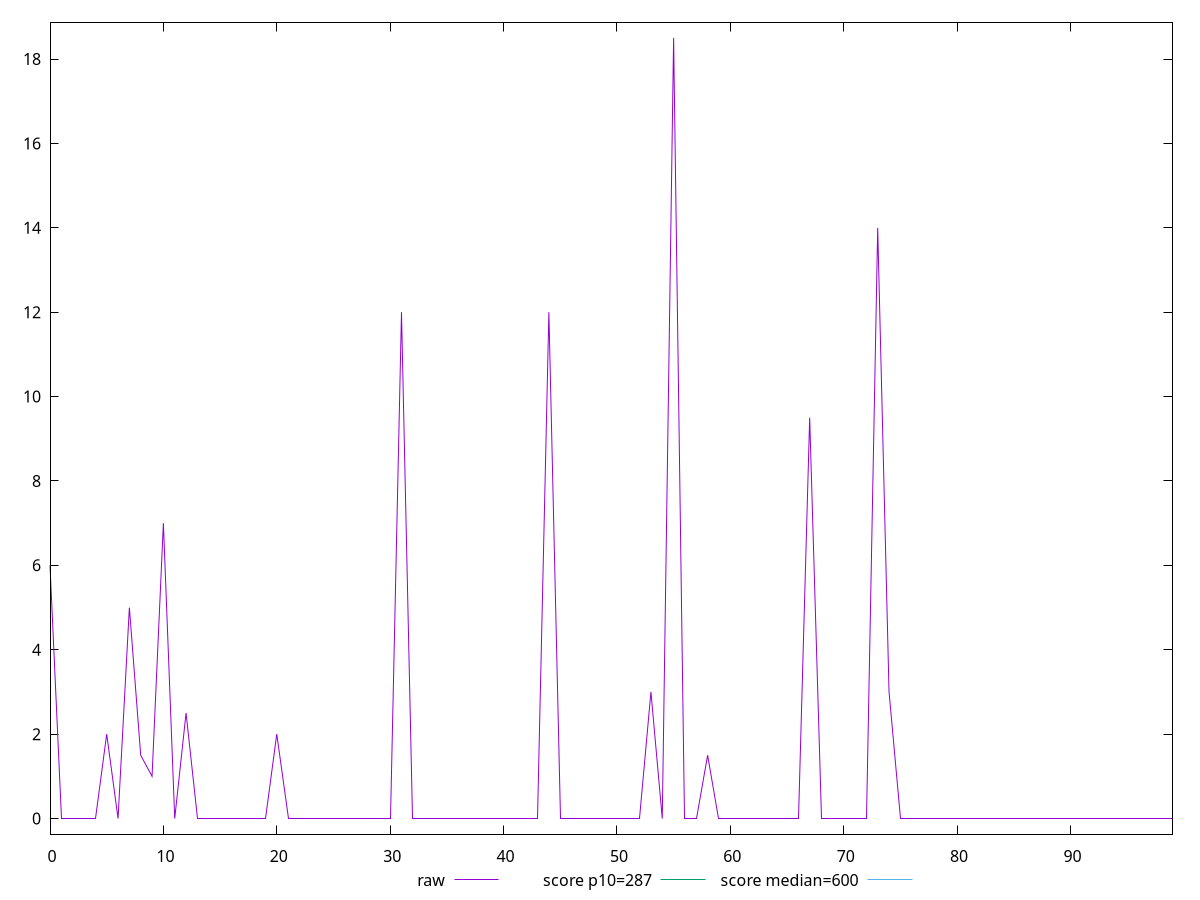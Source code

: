 reset

$raw <<EOF
0 6
1 0
2 0
3 0
4 0
5 2
6 0
7 5
8 1.4999999999998863
9 1.0000000000001137
10 7
11 0
12 2.5
13 0
14 0
15 0
16 0
17 0
18 0
19 0
20 2
21 0
22 0
23 0
24 0
25 0
26 0
27 0
28 0
29 0
30 0
31 12
32 0
33 0
34 0
35 0
36 0
37 0
38 0
39 0
40 0
41 0
42 0
43 0
44 12
45 0
46 0
47 0
48 0
49 0
50 0
51 0
52 0
53 3
54 0
55 18.5
56 0
57 0
58 1.5
59 0
60 0
61 0
62 0
63 0
64 0
65 0
66 0
67 9.5
68 0
69 0
70 0
71 0
72 0
73 14.000000000000114
74 3
75 0
76 0
77 0
78 0
79 0
80 0
81 0
82 0
83 0
84 0
85 0
86 0
87 0
88 0
89 0
90 0
91 0
92 0
93 0
94 0
95 0
96 0
97 0
98 0
99 0
EOF

set key outside below
set xrange [0:99]
set yrange [-0.37:18.87]
set trange [-0.37:18.87]
set terminal svg size 640, 500 enhanced background rgb 'white'
set output "report_00011_2021-02-09T10:53:21.242Z/total-blocking-time/samples/pages+cached+noadtech+nomedia+nocss/raw/values.svg"

plot $raw title "raw" with line, \
     287 title "score p10=287", \
     600 title "score median=600"

reset
